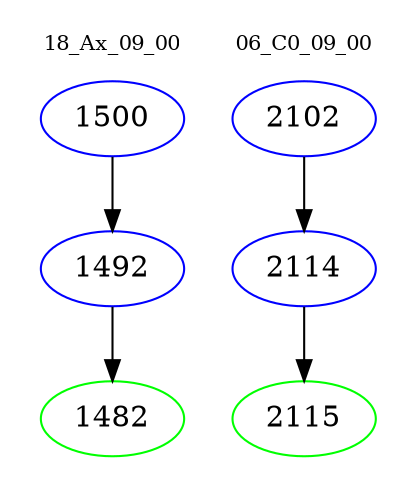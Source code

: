 digraph{
subgraph cluster_0 {
color = white
label = "18_Ax_09_00";
fontsize=10;
T0_1500 [label="1500", color="blue"]
T0_1500 -> T0_1492 [color="black"]
T0_1492 [label="1492", color="blue"]
T0_1492 -> T0_1482 [color="black"]
T0_1482 [label="1482", color="green"]
}
subgraph cluster_1 {
color = white
label = "06_C0_09_00";
fontsize=10;
T1_2102 [label="2102", color="blue"]
T1_2102 -> T1_2114 [color="black"]
T1_2114 [label="2114", color="blue"]
T1_2114 -> T1_2115 [color="black"]
T1_2115 [label="2115", color="green"]
}
}
